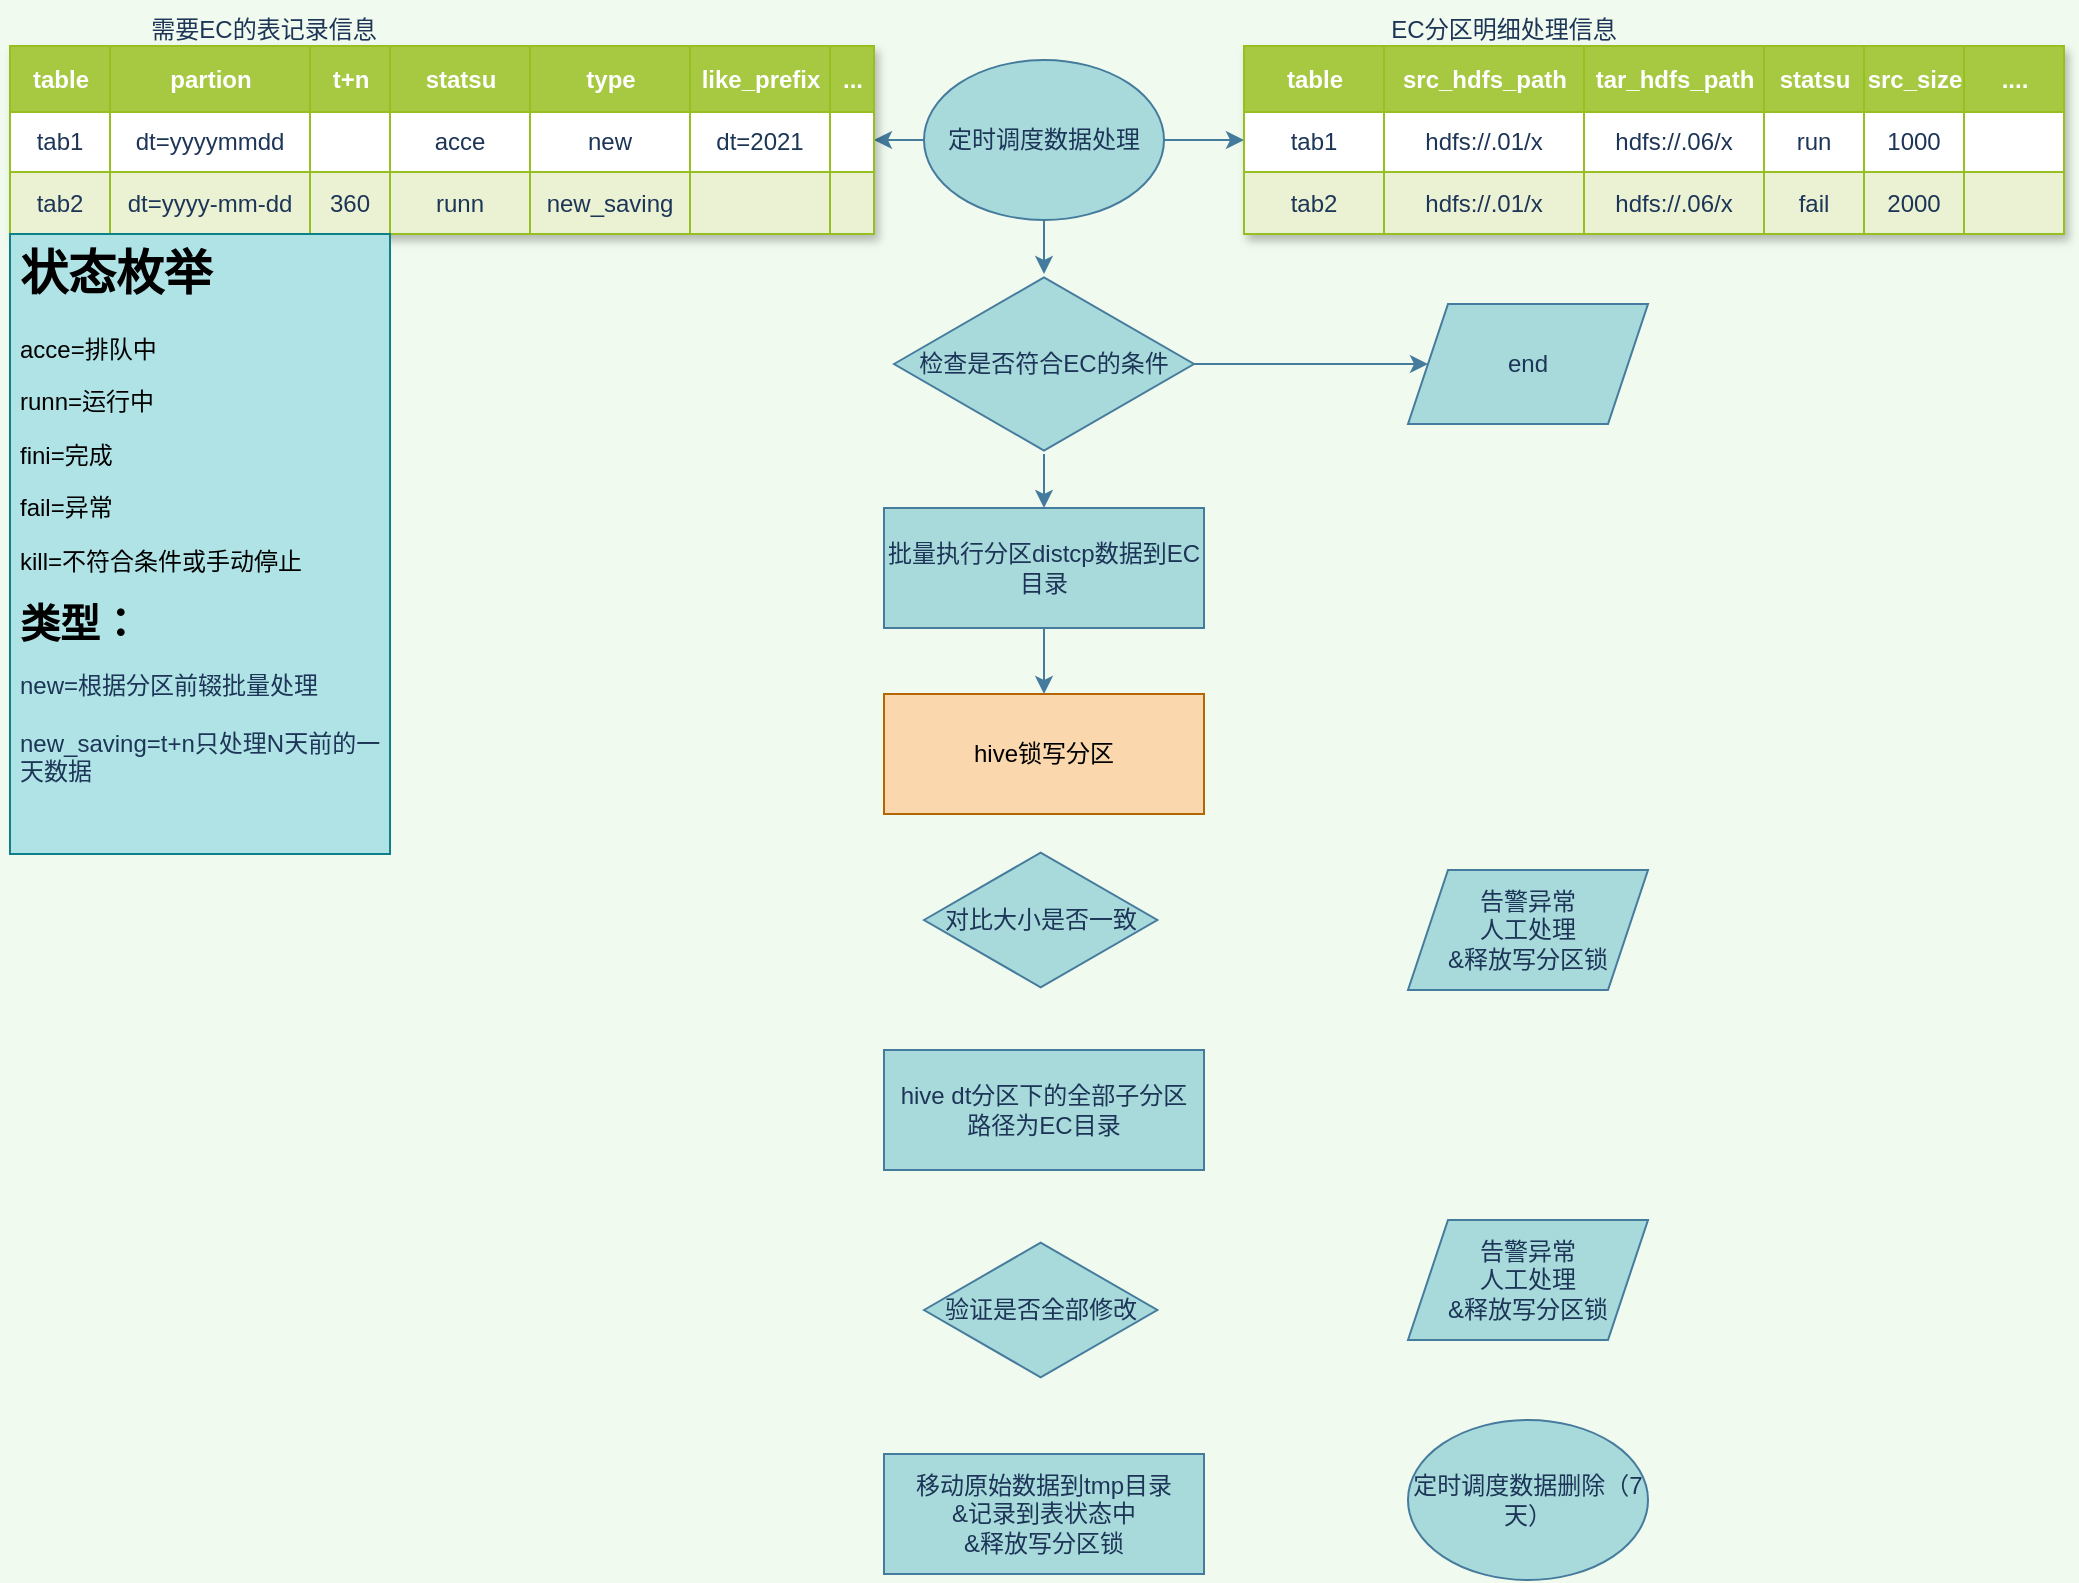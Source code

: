 <mxfile version="20.5.3" type="github">
  <diagram id="D24IE1dByPuJugEgtjd4" name="第 1 页">
    <mxGraphModel dx="2249" dy="762" grid="1" gridSize="10" guides="1" tooltips="1" connect="1" arrows="1" fold="1" page="1" pageScale="1" pageWidth="827" pageHeight="1169" background="#F1FAEE" math="0" shadow="0">
      <root>
        <mxCell id="0" />
        <mxCell id="1" parent="0" />
        <mxCell id="zYSROLiiu2QMpu62QoC--96" value="" style="edgeStyle=orthogonalEdgeStyle;rounded=0;orthogonalLoop=1;jettySize=auto;html=1;strokeColor=#457B9D;fontFamily=Helvetica;fontSize=20;fontColor=#1D3557;fillColor=#A8DADC;" edge="1" parent="1" source="zYSROLiiu2QMpu62QoC--2" target="zYSROLiiu2QMpu62QoC--17">
          <mxGeometry relative="1" as="geometry" />
        </mxCell>
        <mxCell id="zYSROLiiu2QMpu62QoC--100" value="" style="edgeStyle=orthogonalEdgeStyle;rounded=0;orthogonalLoop=1;jettySize=auto;html=1;strokeColor=#457B9D;fontFamily=Helvetica;fontSize=20;fontColor=#1D3557;fillColor=#A8DADC;" edge="1" parent="1" source="zYSROLiiu2QMpu62QoC--2" target="zYSROLiiu2QMpu62QoC--30">
          <mxGeometry relative="1" as="geometry" />
        </mxCell>
        <mxCell id="zYSROLiiu2QMpu62QoC--101" value="" style="edgeStyle=orthogonalEdgeStyle;rounded=0;orthogonalLoop=1;jettySize=auto;html=1;strokeColor=#457B9D;fontFamily=Helvetica;fontSize=20;fontColor=#1D3557;fillColor=#A8DADC;" edge="1" parent="1" source="zYSROLiiu2QMpu62QoC--2" target="zYSROLiiu2QMpu62QoC--56">
          <mxGeometry relative="1" as="geometry" />
        </mxCell>
        <mxCell id="zYSROLiiu2QMpu62QoC--2" value="定时调度数据处理" style="ellipse;whiteSpace=wrap;html=1;fillColor=#A8DADC;strokeColor=#457B9D;fontColor=#1D3557;align=center;" vertex="1" parent="1">
          <mxGeometry x="240" y="80" width="120" height="80" as="geometry" />
        </mxCell>
        <mxCell id="zYSROLiiu2QMpu62QoC--98" value="" style="edgeStyle=orthogonalEdgeStyle;rounded=0;orthogonalLoop=1;jettySize=auto;html=1;strokeColor=#457B9D;fontFamily=Helvetica;fontSize=20;fontColor=#1D3557;fillColor=#A8DADC;" edge="1" parent="1" source="zYSROLiiu2QMpu62QoC--3" target="zYSROLiiu2QMpu62QoC--77">
          <mxGeometry relative="1" as="geometry" />
        </mxCell>
        <mxCell id="zYSROLiiu2QMpu62QoC--3" value="批量执行分区distcp数据到EC目录" style="rounded=0;whiteSpace=wrap;html=1;fillColor=#A8DADC;strokeColor=#457B9D;fontColor=#1D3557;align=center;" vertex="1" parent="1">
          <mxGeometry x="220" y="304" width="160" height="60" as="geometry" />
        </mxCell>
        <mxCell id="zYSROLiiu2QMpu62QoC--97" value="" style="edgeStyle=orthogonalEdgeStyle;rounded=0;orthogonalLoop=1;jettySize=auto;html=1;strokeColor=#457B9D;fontFamily=Helvetica;fontSize=20;fontColor=#1D3557;fillColor=#A8DADC;" edge="1" parent="1" source="zYSROLiiu2QMpu62QoC--17" target="zYSROLiiu2QMpu62QoC--3">
          <mxGeometry relative="1" as="geometry" />
        </mxCell>
        <mxCell id="zYSROLiiu2QMpu62QoC--102" value="" style="edgeStyle=orthogonalEdgeStyle;rounded=0;orthogonalLoop=1;jettySize=auto;html=1;strokeColor=#457B9D;fontFamily=Helvetica;fontSize=20;fontColor=#1D3557;fillColor=#A8DADC;" edge="1" parent="1" source="zYSROLiiu2QMpu62QoC--17" target="zYSROLiiu2QMpu62QoC--18">
          <mxGeometry relative="1" as="geometry" />
        </mxCell>
        <mxCell id="zYSROLiiu2QMpu62QoC--17" value="检查是否符合EC的条件" style="html=1;whiteSpace=wrap;aspect=fixed;shape=isoRectangle;fillColor=#A8DADC;strokeColor=#457B9D;fontColor=#1D3557;align=center;" vertex="1" parent="1">
          <mxGeometry x="225" y="187" width="150" height="90" as="geometry" />
        </mxCell>
        <mxCell id="zYSROLiiu2QMpu62QoC--18" value="end" style="shape=parallelogram;perimeter=parallelogramPerimeter;whiteSpace=wrap;html=1;fixedSize=1;fillColor=#A8DADC;strokeColor=#457B9D;fontColor=#1D3557;" vertex="1" parent="1">
          <mxGeometry x="482" y="202" width="120" height="60" as="geometry" />
        </mxCell>
        <mxCell id="zYSROLiiu2QMpu62QoC--19" value="对比大小是否一致" style="html=1;whiteSpace=wrap;aspect=fixed;shape=isoRectangle;fillColor=#A8DADC;strokeColor=#457B9D;fontColor=#1D3557;align=center;" vertex="1" parent="1">
          <mxGeometry x="240" y="475" width="116.67" height="70" as="geometry" />
        </mxCell>
        <mxCell id="zYSROLiiu2QMpu62QoC--20" value="hive dt分区下的全部子分区&lt;br&gt;路径为EC目录" style="rounded=0;whiteSpace=wrap;html=1;fillColor=#A8DADC;strokeColor=#457B9D;fontColor=#1D3557;align=center;" vertex="1" parent="1">
          <mxGeometry x="220" y="575" width="160" height="60" as="geometry" />
        </mxCell>
        <mxCell id="zYSROLiiu2QMpu62QoC--21" value="告警异常&lt;br&gt;人工处理&lt;br&gt;&amp;amp;释放写分区锁" style="shape=parallelogram;perimeter=parallelogramPerimeter;whiteSpace=wrap;html=1;fixedSize=1;fillColor=#A8DADC;strokeColor=#457B9D;fontColor=#1D3557;" vertex="1" parent="1">
          <mxGeometry x="482" y="485" width="120" height="60" as="geometry" />
        </mxCell>
        <mxCell id="zYSROLiiu2QMpu62QoC--23" value="告警异常&lt;br&gt;人工处理&lt;br&gt;&amp;amp;释放写分区锁" style="shape=parallelogram;perimeter=parallelogramPerimeter;whiteSpace=wrap;html=1;fixedSize=1;fillColor=#A8DADC;strokeColor=#457B9D;fontColor=#1D3557;" vertex="1" parent="1">
          <mxGeometry x="482" y="660" width="120" height="60" as="geometry" />
        </mxCell>
        <mxCell id="zYSROLiiu2QMpu62QoC--25" value="移动原始数据到tmp目录&lt;br&gt;&amp;amp;记录到表状态中&lt;br&gt;&amp;amp;释放写分区锁" style="rounded=0;whiteSpace=wrap;html=1;fillColor=#A8DADC;strokeColor=#457B9D;fontColor=#1D3557;align=center;" vertex="1" parent="1">
          <mxGeometry x="220" y="777" width="160" height="60" as="geometry" />
        </mxCell>
        <mxCell id="zYSROLiiu2QMpu62QoC--26" value="定时调度数据删除（7天）" style="ellipse;whiteSpace=wrap;html=1;fillColor=#A8DADC;strokeColor=#457B9D;fontColor=#1D3557;" vertex="1" parent="1">
          <mxGeometry x="482" y="760" width="120" height="80" as="geometry" />
        </mxCell>
        <mxCell id="zYSROLiiu2QMpu62QoC--30" value="Assets" style="childLayout=tableLayout;recursiveResize=0;strokeColor=#98bf21;fillColor=#A7C942;shadow=1;fontColor=#1D3557;" vertex="1" parent="1">
          <mxGeometry x="-217" y="73" width="432" height="94" as="geometry" />
        </mxCell>
        <mxCell id="zYSROLiiu2QMpu62QoC--31" style="shape=tableRow;horizontal=0;startSize=0;swimlaneHead=0;swimlaneBody=0;top=0;left=0;bottom=0;right=0;dropTarget=0;collapsible=0;recursiveResize=0;expand=0;fontStyle=0;strokeColor=inherit;fillColor=#ffffff;fontColor=#1D3557;" vertex="1" parent="zYSROLiiu2QMpu62QoC--30">
          <mxGeometry width="432" height="33" as="geometry" />
        </mxCell>
        <mxCell id="zYSROLiiu2QMpu62QoC--32" value="table" style="connectable=0;recursiveResize=0;strokeColor=inherit;fillColor=#A7C942;align=center;fontStyle=1;fontColor=#FFFFFF;html=1;" vertex="1" parent="zYSROLiiu2QMpu62QoC--31">
          <mxGeometry width="50" height="33" as="geometry">
            <mxRectangle width="50" height="33" as="alternateBounds" />
          </mxGeometry>
        </mxCell>
        <mxCell id="zYSROLiiu2QMpu62QoC--33" value="partion" style="connectable=0;recursiveResize=0;strokeColor=inherit;fillColor=#A7C942;align=center;fontStyle=1;fontColor=#FFFFFF;html=1;" vertex="1" parent="zYSROLiiu2QMpu62QoC--31">
          <mxGeometry x="50" width="100" height="33" as="geometry">
            <mxRectangle width="100" height="33" as="alternateBounds" />
          </mxGeometry>
        </mxCell>
        <mxCell id="zYSROLiiu2QMpu62QoC--34" value="t+n" style="connectable=0;recursiveResize=0;strokeColor=inherit;fillColor=#A7C942;align=center;fontStyle=1;fontColor=#FFFFFF;html=1;" vertex="1" parent="zYSROLiiu2QMpu62QoC--31">
          <mxGeometry x="150" width="40" height="33" as="geometry">
            <mxRectangle width="40" height="33" as="alternateBounds" />
          </mxGeometry>
        </mxCell>
        <mxCell id="zYSROLiiu2QMpu62QoC--52" value="statsu" style="connectable=0;recursiveResize=0;strokeColor=inherit;fillColor=#A7C942;align=center;fontStyle=1;fontColor=#FFFFFF;html=1;" vertex="1" parent="zYSROLiiu2QMpu62QoC--31">
          <mxGeometry x="190" width="70" height="33" as="geometry">
            <mxRectangle width="70" height="33" as="alternateBounds" />
          </mxGeometry>
        </mxCell>
        <mxCell id="zYSROLiiu2QMpu62QoC--84" value="type" style="connectable=0;recursiveResize=0;strokeColor=inherit;fillColor=#A7C942;align=center;fontStyle=1;fontColor=#FFFFFF;html=1;" vertex="1" parent="zYSROLiiu2QMpu62QoC--31">
          <mxGeometry x="260" width="80" height="33" as="geometry">
            <mxRectangle width="80" height="33" as="alternateBounds" />
          </mxGeometry>
        </mxCell>
        <mxCell id="zYSROLiiu2QMpu62QoC--87" value="like_prefix" style="connectable=0;recursiveResize=0;strokeColor=inherit;fillColor=#A7C942;align=center;fontStyle=1;fontColor=#FFFFFF;html=1;" vertex="1" parent="zYSROLiiu2QMpu62QoC--31">
          <mxGeometry x="340" width="70" height="33" as="geometry">
            <mxRectangle width="70" height="33" as="alternateBounds" />
          </mxGeometry>
        </mxCell>
        <mxCell id="zYSROLiiu2QMpu62QoC--90" value="..." style="connectable=0;recursiveResize=0;strokeColor=inherit;fillColor=#A7C942;align=center;fontStyle=1;fontColor=#FFFFFF;html=1;" vertex="1" parent="zYSROLiiu2QMpu62QoC--31">
          <mxGeometry x="410" width="22" height="33" as="geometry">
            <mxRectangle width="22" height="33" as="alternateBounds" />
          </mxGeometry>
        </mxCell>
        <mxCell id="zYSROLiiu2QMpu62QoC--35" value="" style="shape=tableRow;horizontal=0;startSize=0;swimlaneHead=0;swimlaneBody=0;top=0;left=0;bottom=0;right=0;dropTarget=0;collapsible=0;recursiveResize=0;expand=0;fontStyle=0;strokeColor=inherit;fillColor=#ffffff;fontColor=#1D3557;" vertex="1" parent="zYSROLiiu2QMpu62QoC--30">
          <mxGeometry y="33" width="432" height="30" as="geometry" />
        </mxCell>
        <mxCell id="zYSROLiiu2QMpu62QoC--36" value="tab1" style="connectable=0;recursiveResize=0;strokeColor=inherit;fillColor=inherit;align=center;whiteSpace=wrap;html=1;fontColor=#1D3557;" vertex="1" parent="zYSROLiiu2QMpu62QoC--35">
          <mxGeometry width="50" height="30" as="geometry">
            <mxRectangle width="50" height="30" as="alternateBounds" />
          </mxGeometry>
        </mxCell>
        <mxCell id="zYSROLiiu2QMpu62QoC--37" value="dt=yyyymmdd" style="connectable=0;recursiveResize=0;strokeColor=inherit;fillColor=inherit;align=center;whiteSpace=wrap;html=1;fontColor=#1D3557;" vertex="1" parent="zYSROLiiu2QMpu62QoC--35">
          <mxGeometry x="50" width="100" height="30" as="geometry">
            <mxRectangle width="100" height="30" as="alternateBounds" />
          </mxGeometry>
        </mxCell>
        <mxCell id="zYSROLiiu2QMpu62QoC--38" value="" style="connectable=0;recursiveResize=0;strokeColor=inherit;fillColor=inherit;align=center;whiteSpace=wrap;html=1;fontColor=#1D3557;" vertex="1" parent="zYSROLiiu2QMpu62QoC--35">
          <mxGeometry x="150" width="40" height="30" as="geometry">
            <mxRectangle width="40" height="30" as="alternateBounds" />
          </mxGeometry>
        </mxCell>
        <mxCell id="zYSROLiiu2QMpu62QoC--53" value="acce" style="connectable=0;recursiveResize=0;strokeColor=inherit;fillColor=inherit;align=center;whiteSpace=wrap;html=1;fontColor=#1D3557;" vertex="1" parent="zYSROLiiu2QMpu62QoC--35">
          <mxGeometry x="190" width="70" height="30" as="geometry">
            <mxRectangle width="70" height="30" as="alternateBounds" />
          </mxGeometry>
        </mxCell>
        <mxCell id="zYSROLiiu2QMpu62QoC--85" value="new" style="connectable=0;recursiveResize=0;strokeColor=inherit;fillColor=inherit;align=center;whiteSpace=wrap;html=1;fontColor=#1D3557;" vertex="1" parent="zYSROLiiu2QMpu62QoC--35">
          <mxGeometry x="260" width="80" height="30" as="geometry">
            <mxRectangle width="80" height="30" as="alternateBounds" />
          </mxGeometry>
        </mxCell>
        <mxCell id="zYSROLiiu2QMpu62QoC--88" value="dt=2021" style="connectable=0;recursiveResize=0;strokeColor=inherit;fillColor=inherit;align=center;whiteSpace=wrap;html=1;fontColor=#1D3557;" vertex="1" parent="zYSROLiiu2QMpu62QoC--35">
          <mxGeometry x="340" width="70" height="30" as="geometry">
            <mxRectangle width="70" height="30" as="alternateBounds" />
          </mxGeometry>
        </mxCell>
        <mxCell id="zYSROLiiu2QMpu62QoC--91" style="connectable=0;recursiveResize=0;strokeColor=inherit;fillColor=inherit;align=center;whiteSpace=wrap;html=1;fontColor=#1D3557;" vertex="1" parent="zYSROLiiu2QMpu62QoC--35">
          <mxGeometry x="410" width="22" height="30" as="geometry">
            <mxRectangle width="22" height="30" as="alternateBounds" />
          </mxGeometry>
        </mxCell>
        <mxCell id="zYSROLiiu2QMpu62QoC--39" value="" style="shape=tableRow;horizontal=0;startSize=0;swimlaneHead=0;swimlaneBody=0;top=0;left=0;bottom=0;right=0;dropTarget=0;collapsible=0;recursiveResize=0;expand=0;fontStyle=1;strokeColor=inherit;fillColor=#EAF2D3;fontColor=#1D3557;" vertex="1" parent="zYSROLiiu2QMpu62QoC--30">
          <mxGeometry y="63" width="432" height="31" as="geometry" />
        </mxCell>
        <mxCell id="zYSROLiiu2QMpu62QoC--40" value="tab2" style="connectable=0;recursiveResize=0;strokeColor=inherit;fillColor=inherit;whiteSpace=wrap;html=1;fontColor=#1D3557;" vertex="1" parent="zYSROLiiu2QMpu62QoC--39">
          <mxGeometry width="50" height="31" as="geometry">
            <mxRectangle width="50" height="31" as="alternateBounds" />
          </mxGeometry>
        </mxCell>
        <mxCell id="zYSROLiiu2QMpu62QoC--41" value="dt=yyyy-mm-dd" style="connectable=0;recursiveResize=0;strokeColor=inherit;fillColor=inherit;whiteSpace=wrap;html=1;fontColor=#1D3557;" vertex="1" parent="zYSROLiiu2QMpu62QoC--39">
          <mxGeometry x="50" width="100" height="31" as="geometry">
            <mxRectangle width="100" height="31" as="alternateBounds" />
          </mxGeometry>
        </mxCell>
        <mxCell id="zYSROLiiu2QMpu62QoC--42" value="360" style="connectable=0;recursiveResize=0;strokeColor=inherit;fillColor=inherit;whiteSpace=wrap;html=1;fontColor=#1D3557;" vertex="1" parent="zYSROLiiu2QMpu62QoC--39">
          <mxGeometry x="150" width="40" height="31" as="geometry">
            <mxRectangle width="40" height="31" as="alternateBounds" />
          </mxGeometry>
        </mxCell>
        <mxCell id="zYSROLiiu2QMpu62QoC--54" value="runn" style="connectable=0;recursiveResize=0;strokeColor=inherit;fillColor=inherit;whiteSpace=wrap;html=1;fontColor=#1D3557;" vertex="1" parent="zYSROLiiu2QMpu62QoC--39">
          <mxGeometry x="190" width="70" height="31" as="geometry">
            <mxRectangle width="70" height="31" as="alternateBounds" />
          </mxGeometry>
        </mxCell>
        <mxCell id="zYSROLiiu2QMpu62QoC--86" value="new_saving" style="connectable=0;recursiveResize=0;strokeColor=inherit;fillColor=inherit;whiteSpace=wrap;html=1;fontColor=#1D3557;" vertex="1" parent="zYSROLiiu2QMpu62QoC--39">
          <mxGeometry x="260" width="80" height="31" as="geometry">
            <mxRectangle width="80" height="31" as="alternateBounds" />
          </mxGeometry>
        </mxCell>
        <mxCell id="zYSROLiiu2QMpu62QoC--89" style="connectable=0;recursiveResize=0;strokeColor=inherit;fillColor=inherit;whiteSpace=wrap;html=1;fontColor=#1D3557;" vertex="1" parent="zYSROLiiu2QMpu62QoC--39">
          <mxGeometry x="340" width="70" height="31" as="geometry">
            <mxRectangle width="70" height="31" as="alternateBounds" />
          </mxGeometry>
        </mxCell>
        <mxCell id="zYSROLiiu2QMpu62QoC--92" style="connectable=0;recursiveResize=0;strokeColor=inherit;fillColor=inherit;whiteSpace=wrap;html=1;fontColor=#1D3557;" vertex="1" parent="zYSROLiiu2QMpu62QoC--39">
          <mxGeometry x="410" width="22" height="31" as="geometry">
            <mxRectangle width="22" height="31" as="alternateBounds" />
          </mxGeometry>
        </mxCell>
        <mxCell id="zYSROLiiu2QMpu62QoC--55" value="&lt;h1&gt;状态枚举&lt;/h1&gt;&lt;p&gt;acce=排队中&lt;/p&gt;&lt;p&gt;runn=运行中&lt;/p&gt;&lt;p&gt;fini=完成&lt;/p&gt;&lt;p&gt;fail=异常&lt;/p&gt;&lt;p&gt;kill=不符合条件或手动停止&lt;/p&gt;&lt;p&gt;&lt;b&gt;&lt;font style=&quot;font-size: 20px;&quot;&gt;类型：&lt;/font&gt;&lt;/b&gt;&lt;/p&gt;&lt;span style=&quot;color: rgb(29, 53, 87); text-align: center;&quot;&gt;new=根据分区前辍批量处理&lt;br&gt;&lt;br&gt;new_saving=t+n只处理N天前的一天数据&lt;br&gt;&lt;/span&gt;" style="text;html=1;strokeColor=#0e8088;fillColor=#b0e3e6;spacing=5;spacingTop=-20;whiteSpace=wrap;overflow=hidden;rounded=0;verticalAlign=top;horizontal=1;" vertex="1" parent="1">
          <mxGeometry x="-217" y="167" width="190" height="310" as="geometry" />
        </mxCell>
        <mxCell id="zYSROLiiu2QMpu62QoC--56" value="Assets" style="childLayout=tableLayout;recursiveResize=0;strokeColor=#98bf21;fillColor=#A7C942;shadow=1;fontColor=#1D3557;" vertex="1" parent="1">
          <mxGeometry x="400" y="73" width="410" height="94" as="geometry" />
        </mxCell>
        <mxCell id="zYSROLiiu2QMpu62QoC--57" style="shape=tableRow;horizontal=0;startSize=0;swimlaneHead=0;swimlaneBody=0;top=0;left=0;bottom=0;right=0;dropTarget=0;collapsible=0;recursiveResize=0;expand=0;fontStyle=0;strokeColor=inherit;fillColor=#ffffff;fontColor=#1D3557;" vertex="1" parent="zYSROLiiu2QMpu62QoC--56">
          <mxGeometry width="410" height="33" as="geometry" />
        </mxCell>
        <mxCell id="zYSROLiiu2QMpu62QoC--58" value="table" style="connectable=0;recursiveResize=0;strokeColor=inherit;fillColor=#A7C942;align=center;fontStyle=1;fontColor=#FFFFFF;html=1;" vertex="1" parent="zYSROLiiu2QMpu62QoC--57">
          <mxGeometry width="70" height="33" as="geometry">
            <mxRectangle width="70" height="33" as="alternateBounds" />
          </mxGeometry>
        </mxCell>
        <mxCell id="zYSROLiiu2QMpu62QoC--59" value="src_hdfs_path" style="connectable=0;recursiveResize=0;strokeColor=inherit;fillColor=#A7C942;align=center;fontStyle=1;fontColor=#FFFFFF;html=1;" vertex="1" parent="zYSROLiiu2QMpu62QoC--57">
          <mxGeometry x="70" width="100" height="33" as="geometry">
            <mxRectangle width="100" height="33" as="alternateBounds" />
          </mxGeometry>
        </mxCell>
        <mxCell id="zYSROLiiu2QMpu62QoC--60" value="tar_hdfs_path" style="connectable=0;recursiveResize=0;strokeColor=inherit;fillColor=#A7C942;align=center;fontStyle=1;fontColor=#FFFFFF;html=1;" vertex="1" parent="zYSROLiiu2QMpu62QoC--57">
          <mxGeometry x="170" width="90" height="33" as="geometry">
            <mxRectangle width="90" height="33" as="alternateBounds" />
          </mxGeometry>
        </mxCell>
        <mxCell id="zYSROLiiu2QMpu62QoC--61" value="statsu" style="connectable=0;recursiveResize=0;strokeColor=inherit;fillColor=#A7C942;align=center;fontStyle=1;fontColor=#FFFFFF;html=1;" vertex="1" parent="zYSROLiiu2QMpu62QoC--57">
          <mxGeometry x="260" width="50" height="33" as="geometry">
            <mxRectangle width="50" height="33" as="alternateBounds" />
          </mxGeometry>
        </mxCell>
        <mxCell id="zYSROLiiu2QMpu62QoC--78" value="src_size" style="connectable=0;recursiveResize=0;strokeColor=inherit;fillColor=#A7C942;align=center;fontStyle=1;fontColor=#FFFFFF;html=1;" vertex="1" parent="zYSROLiiu2QMpu62QoC--57">
          <mxGeometry x="310" width="50" height="33" as="geometry">
            <mxRectangle width="50" height="33" as="alternateBounds" />
          </mxGeometry>
        </mxCell>
        <mxCell id="zYSROLiiu2QMpu62QoC--81" value="...." style="connectable=0;recursiveResize=0;strokeColor=inherit;fillColor=#A7C942;align=center;fontStyle=1;fontColor=#FFFFFF;html=1;" vertex="1" parent="zYSROLiiu2QMpu62QoC--57">
          <mxGeometry x="360" width="50" height="33" as="geometry">
            <mxRectangle width="50" height="33" as="alternateBounds" />
          </mxGeometry>
        </mxCell>
        <mxCell id="zYSROLiiu2QMpu62QoC--62" value="" style="shape=tableRow;horizontal=0;startSize=0;swimlaneHead=0;swimlaneBody=0;top=0;left=0;bottom=0;right=0;dropTarget=0;collapsible=0;recursiveResize=0;expand=0;fontStyle=0;strokeColor=inherit;fillColor=#ffffff;fontColor=#1D3557;" vertex="1" parent="zYSROLiiu2QMpu62QoC--56">
          <mxGeometry y="33" width="410" height="30" as="geometry" />
        </mxCell>
        <mxCell id="zYSROLiiu2QMpu62QoC--63" value="tab1" style="connectable=0;recursiveResize=0;strokeColor=inherit;fillColor=inherit;align=center;whiteSpace=wrap;html=1;fontColor=#1D3557;" vertex="1" parent="zYSROLiiu2QMpu62QoC--62">
          <mxGeometry width="70" height="30" as="geometry">
            <mxRectangle width="70" height="30" as="alternateBounds" />
          </mxGeometry>
        </mxCell>
        <mxCell id="zYSROLiiu2QMpu62QoC--64" value="hdfs://.01/x" style="connectable=0;recursiveResize=0;strokeColor=inherit;fillColor=inherit;align=center;whiteSpace=wrap;html=1;fontColor=#1D3557;" vertex="1" parent="zYSROLiiu2QMpu62QoC--62">
          <mxGeometry x="70" width="100" height="30" as="geometry">
            <mxRectangle width="100" height="30" as="alternateBounds" />
          </mxGeometry>
        </mxCell>
        <mxCell id="zYSROLiiu2QMpu62QoC--65" value="hdfs://.06/x" style="connectable=0;recursiveResize=0;strokeColor=inherit;fillColor=inherit;align=center;whiteSpace=wrap;html=1;fontColor=#1D3557;" vertex="1" parent="zYSROLiiu2QMpu62QoC--62">
          <mxGeometry x="170" width="90" height="30" as="geometry">
            <mxRectangle width="90" height="30" as="alternateBounds" />
          </mxGeometry>
        </mxCell>
        <mxCell id="zYSROLiiu2QMpu62QoC--66" value="run" style="connectable=0;recursiveResize=0;strokeColor=inherit;fillColor=inherit;align=center;whiteSpace=wrap;html=1;fontColor=#1D3557;" vertex="1" parent="zYSROLiiu2QMpu62QoC--62">
          <mxGeometry x="260" width="50" height="30" as="geometry">
            <mxRectangle width="50" height="30" as="alternateBounds" />
          </mxGeometry>
        </mxCell>
        <mxCell id="zYSROLiiu2QMpu62QoC--79" value="1000" style="connectable=0;recursiveResize=0;strokeColor=inherit;fillColor=inherit;align=center;whiteSpace=wrap;html=1;fontColor=#1D3557;" vertex="1" parent="zYSROLiiu2QMpu62QoC--62">
          <mxGeometry x="310" width="50" height="30" as="geometry">
            <mxRectangle width="50" height="30" as="alternateBounds" />
          </mxGeometry>
        </mxCell>
        <mxCell id="zYSROLiiu2QMpu62QoC--82" style="connectable=0;recursiveResize=0;strokeColor=inherit;fillColor=inherit;align=center;whiteSpace=wrap;html=1;fontColor=#1D3557;" vertex="1" parent="zYSROLiiu2QMpu62QoC--62">
          <mxGeometry x="360" width="50" height="30" as="geometry">
            <mxRectangle width="50" height="30" as="alternateBounds" />
          </mxGeometry>
        </mxCell>
        <mxCell id="zYSROLiiu2QMpu62QoC--67" value="" style="shape=tableRow;horizontal=0;startSize=0;swimlaneHead=0;swimlaneBody=0;top=0;left=0;bottom=0;right=0;dropTarget=0;collapsible=0;recursiveResize=0;expand=0;fontStyle=1;strokeColor=inherit;fillColor=#EAF2D3;fontColor=#1D3557;" vertex="1" parent="zYSROLiiu2QMpu62QoC--56">
          <mxGeometry y="63" width="410" height="31" as="geometry" />
        </mxCell>
        <mxCell id="zYSROLiiu2QMpu62QoC--68" value="tab2" style="connectable=0;recursiveResize=0;strokeColor=inherit;fillColor=inherit;whiteSpace=wrap;html=1;fontColor=#1D3557;" vertex="1" parent="zYSROLiiu2QMpu62QoC--67">
          <mxGeometry width="70" height="31" as="geometry">
            <mxRectangle width="70" height="31" as="alternateBounds" />
          </mxGeometry>
        </mxCell>
        <mxCell id="zYSROLiiu2QMpu62QoC--69" value="hdfs://.01/x" style="connectable=0;recursiveResize=0;strokeColor=inherit;fillColor=inherit;whiteSpace=wrap;html=1;fontColor=#1D3557;" vertex="1" parent="zYSROLiiu2QMpu62QoC--67">
          <mxGeometry x="70" width="100" height="31" as="geometry">
            <mxRectangle width="100" height="31" as="alternateBounds" />
          </mxGeometry>
        </mxCell>
        <mxCell id="zYSROLiiu2QMpu62QoC--70" value="hdfs://.06/x" style="connectable=0;recursiveResize=0;strokeColor=inherit;fillColor=inherit;whiteSpace=wrap;html=1;fontColor=#1D3557;" vertex="1" parent="zYSROLiiu2QMpu62QoC--67">
          <mxGeometry x="170" width="90" height="31" as="geometry">
            <mxRectangle width="90" height="31" as="alternateBounds" />
          </mxGeometry>
        </mxCell>
        <mxCell id="zYSROLiiu2QMpu62QoC--71" value="&lt;span style=&quot;text-align: left;&quot;&gt;fail&lt;/span&gt;" style="connectable=0;recursiveResize=0;strokeColor=inherit;fillColor=inherit;whiteSpace=wrap;html=1;fontColor=#1D3557;" vertex="1" parent="zYSROLiiu2QMpu62QoC--67">
          <mxGeometry x="260" width="50" height="31" as="geometry">
            <mxRectangle width="50" height="31" as="alternateBounds" />
          </mxGeometry>
        </mxCell>
        <mxCell id="zYSROLiiu2QMpu62QoC--80" value="2000" style="connectable=0;recursiveResize=0;strokeColor=inherit;fillColor=inherit;whiteSpace=wrap;html=1;fontColor=#1D3557;" vertex="1" parent="zYSROLiiu2QMpu62QoC--67">
          <mxGeometry x="310" width="50" height="31" as="geometry">
            <mxRectangle width="50" height="31" as="alternateBounds" />
          </mxGeometry>
        </mxCell>
        <mxCell id="zYSROLiiu2QMpu62QoC--83" style="connectable=0;recursiveResize=0;strokeColor=inherit;fillColor=inherit;whiteSpace=wrap;html=1;fontColor=#1D3557;" vertex="1" parent="zYSROLiiu2QMpu62QoC--67">
          <mxGeometry x="360" width="50" height="31" as="geometry">
            <mxRectangle width="50" height="31" as="alternateBounds" />
          </mxGeometry>
        </mxCell>
        <mxCell id="zYSROLiiu2QMpu62QoC--72" value="需要EC的表记录信息" style="text;html=1;strokeColor=none;fillColor=none;align=center;verticalAlign=middle;whiteSpace=wrap;rounded=0;fontColor=#1D3557;" vertex="1" parent="1">
          <mxGeometry x="-160" y="50" width="140" height="30" as="geometry" />
        </mxCell>
        <mxCell id="zYSROLiiu2QMpu62QoC--73" value="EC分区明细处理信息" style="text;html=1;strokeColor=none;fillColor=none;align=center;verticalAlign=middle;whiteSpace=wrap;rounded=0;fontColor=#1D3557;" vertex="1" parent="1">
          <mxGeometry x="460" y="50" width="140" height="30" as="geometry" />
        </mxCell>
        <mxCell id="zYSROLiiu2QMpu62QoC--77" value="hive锁写分区" style="rounded=0;whiteSpace=wrap;html=1;fillColor=#fad7ac;strokeColor=#b46504;align=center;" vertex="1" parent="1">
          <mxGeometry x="220" y="397" width="160" height="60" as="geometry" />
        </mxCell>
        <mxCell id="zYSROLiiu2QMpu62QoC--105" value="验证是否全部修改" style="html=1;whiteSpace=wrap;aspect=fixed;shape=isoRectangle;fillColor=#A8DADC;strokeColor=#457B9D;fontColor=#1D3557;align=center;" vertex="1" parent="1">
          <mxGeometry x="240" y="670" width="116.67" height="70" as="geometry" />
        </mxCell>
      </root>
    </mxGraphModel>
  </diagram>
</mxfile>

